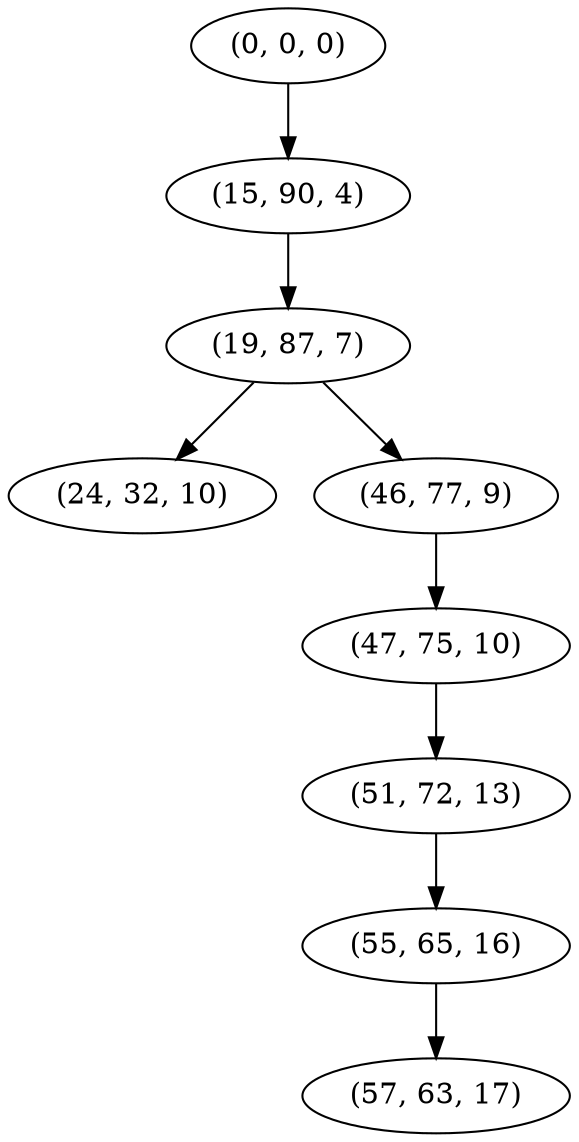 digraph tree {
    "(0, 0, 0)";
    "(15, 90, 4)";
    "(19, 87, 7)";
    "(24, 32, 10)";
    "(46, 77, 9)";
    "(47, 75, 10)";
    "(51, 72, 13)";
    "(55, 65, 16)";
    "(57, 63, 17)";
    "(0, 0, 0)" -> "(15, 90, 4)";
    "(15, 90, 4)" -> "(19, 87, 7)";
    "(19, 87, 7)" -> "(24, 32, 10)";
    "(19, 87, 7)" -> "(46, 77, 9)";
    "(46, 77, 9)" -> "(47, 75, 10)";
    "(47, 75, 10)" -> "(51, 72, 13)";
    "(51, 72, 13)" -> "(55, 65, 16)";
    "(55, 65, 16)" -> "(57, 63, 17)";
}
